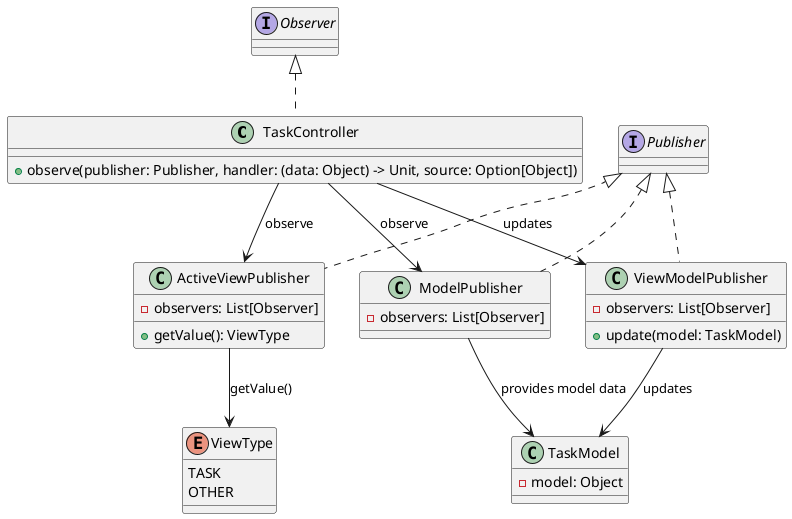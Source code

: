 @startuml


class TaskController implements Observer {
    + observe(publisher: Publisher, handler: (data: Object) -> Unit, source: Option[Object])
}

class ActiveViewPublisher implements Publisher {
    - observers: List[Observer]
    + getValue(): ViewType
}

class ModelPublisher implements Publisher {
    - observers: List[Observer]
}

class ViewModelPublisher implements Publisher {
    - observers: List[Observer]
    + update(model: TaskModel)
}

class TaskModel {
    - model: Object
}

enum ViewType {
    TASK
    OTHER
}

TaskController --> ActiveViewPublisher : observe
TaskController --> ModelPublisher : observe
TaskController --> ViewModelPublisher : updates

ActiveViewPublisher --> ViewType : getValue()

ViewModelPublisher --> TaskModel : updates
ModelPublisher --> TaskModel : provides model data

@enduml